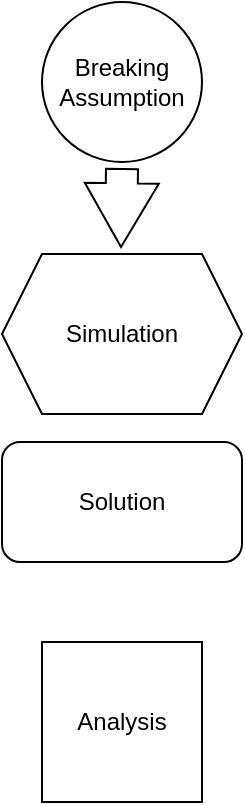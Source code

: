 <mxfile version="21.6.6" type="github">
  <diagram name="Page-1" id="NvX1mIWv7IzjzRvXlC-u">
    <mxGraphModel dx="794" dy="523" grid="1" gridSize="10" guides="1" tooltips="1" connect="1" arrows="1" fold="1" page="1" pageScale="1" pageWidth="827" pageHeight="1169" math="0" shadow="0">
      <root>
        <mxCell id="0" />
        <mxCell id="1" parent="0" />
        <mxCell id="yGH7-LtppMJvKh4XCVfG-1" value="Breaking Assumption" style="ellipse;whiteSpace=wrap;html=1;aspect=fixed;" vertex="1" parent="1">
          <mxGeometry x="180" y="80" width="80" height="80" as="geometry" />
        </mxCell>
        <mxCell id="yGH7-LtppMJvKh4XCVfG-2" value="Simulation" style="shape=hexagon;perimeter=hexagonPerimeter2;whiteSpace=wrap;html=1;fixedSize=1;" vertex="1" parent="1">
          <mxGeometry x="160" y="206" width="120" height="80" as="geometry" />
        </mxCell>
        <mxCell id="yGH7-LtppMJvKh4XCVfG-3" value="Solution" style="rounded=1;whiteSpace=wrap;html=1;" vertex="1" parent="1">
          <mxGeometry x="160" y="300" width="120" height="60" as="geometry" />
        </mxCell>
        <mxCell id="yGH7-LtppMJvKh4XCVfG-4" value="Analysis" style="whiteSpace=wrap;html=1;aspect=fixed;" vertex="1" parent="1">
          <mxGeometry x="180" y="400" width="80" height="80" as="geometry" />
        </mxCell>
        <mxCell id="yGH7-LtppMJvKh4XCVfG-5" value="" style="shape=flexArrow;endArrow=classic;html=1;rounded=0;width=16;endSize=10.3;" edge="1" parent="1">
          <mxGeometry width="50" height="50" relative="1" as="geometry">
            <mxPoint x="220" y="163" as="sourcePoint" />
            <mxPoint x="219.5" y="203" as="targetPoint" />
          </mxGeometry>
        </mxCell>
      </root>
    </mxGraphModel>
  </diagram>
</mxfile>
